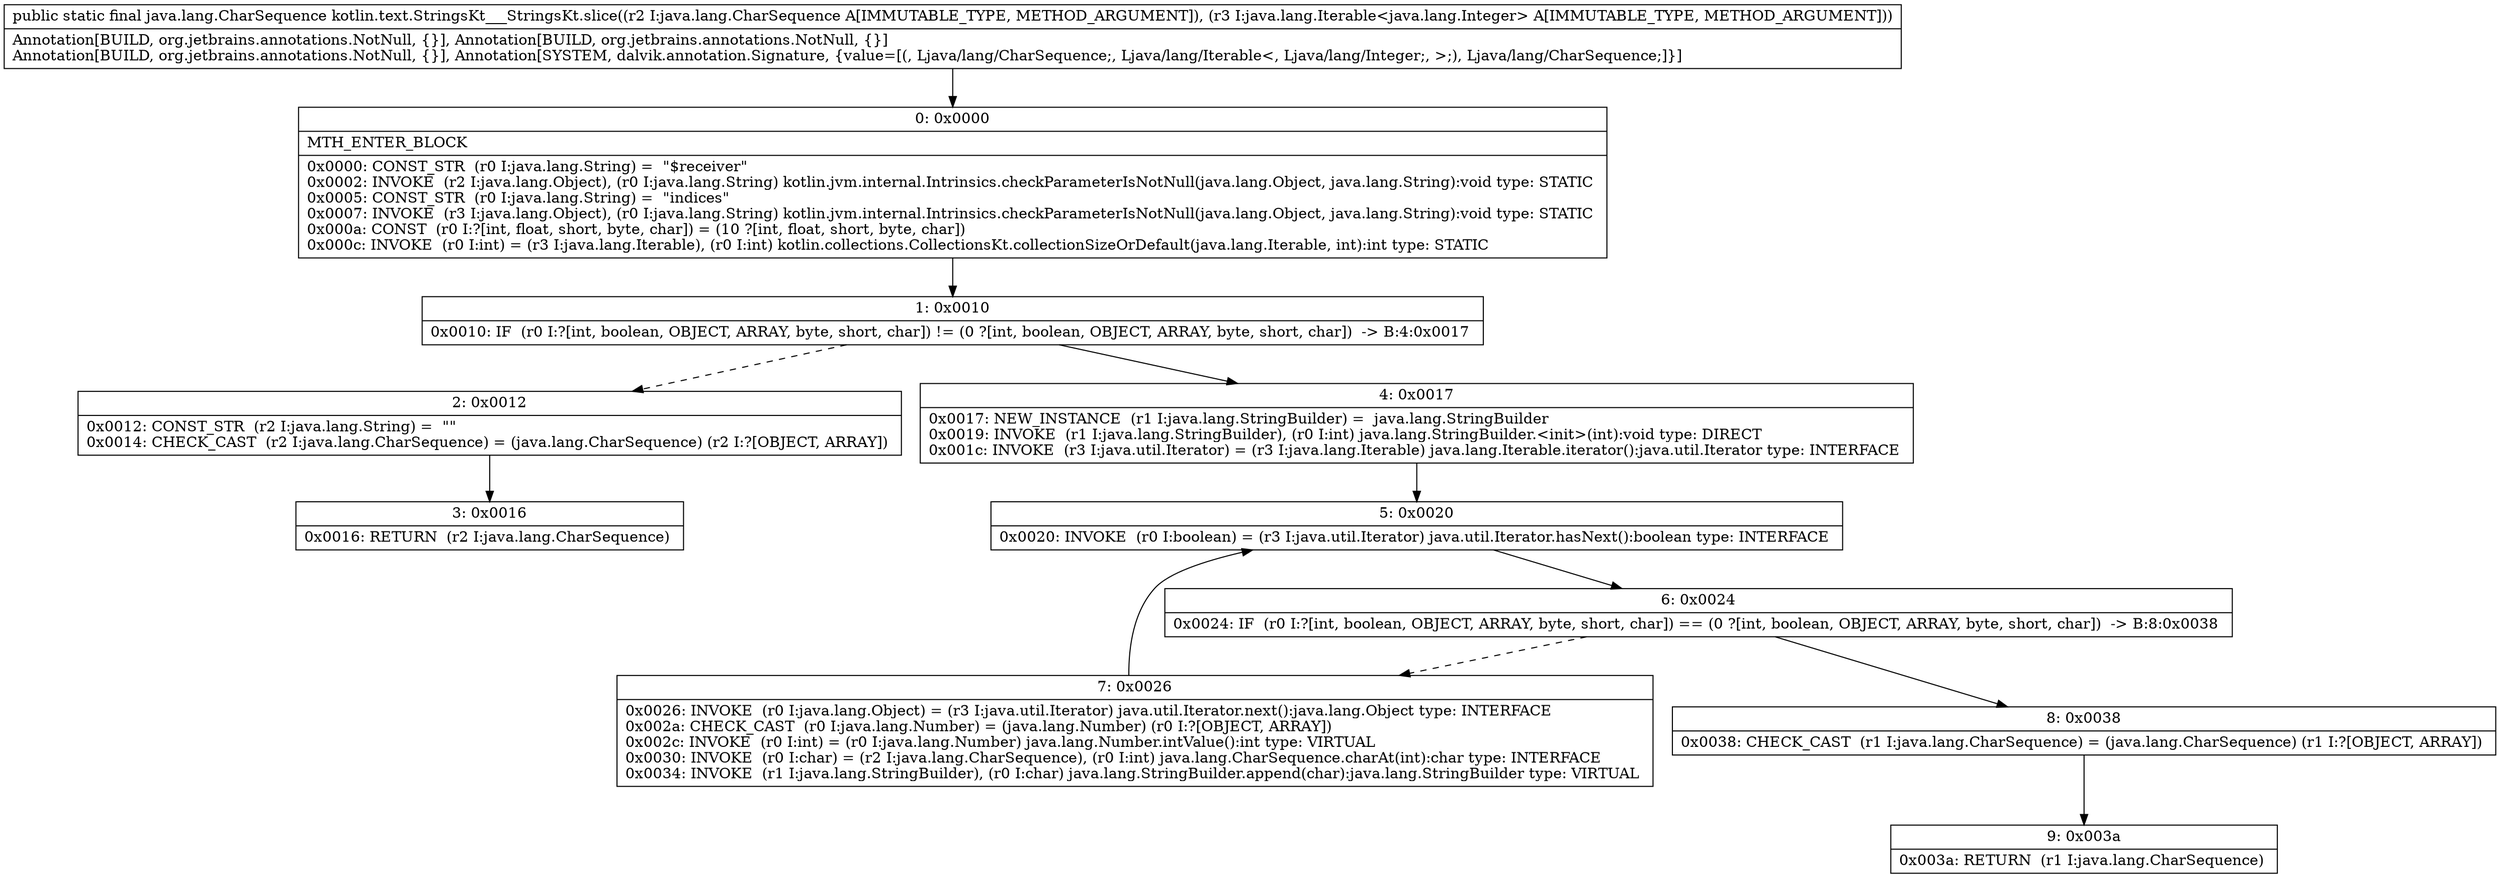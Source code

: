 digraph "CFG forkotlin.text.StringsKt___StringsKt.slice(Ljava\/lang\/CharSequence;Ljava\/lang\/Iterable;)Ljava\/lang\/CharSequence;" {
Node_0 [shape=record,label="{0\:\ 0x0000|MTH_ENTER_BLOCK\l|0x0000: CONST_STR  (r0 I:java.lang.String) =  \"$receiver\" \l0x0002: INVOKE  (r2 I:java.lang.Object), (r0 I:java.lang.String) kotlin.jvm.internal.Intrinsics.checkParameterIsNotNull(java.lang.Object, java.lang.String):void type: STATIC \l0x0005: CONST_STR  (r0 I:java.lang.String) =  \"indices\" \l0x0007: INVOKE  (r3 I:java.lang.Object), (r0 I:java.lang.String) kotlin.jvm.internal.Intrinsics.checkParameterIsNotNull(java.lang.Object, java.lang.String):void type: STATIC \l0x000a: CONST  (r0 I:?[int, float, short, byte, char]) = (10 ?[int, float, short, byte, char]) \l0x000c: INVOKE  (r0 I:int) = (r3 I:java.lang.Iterable), (r0 I:int) kotlin.collections.CollectionsKt.collectionSizeOrDefault(java.lang.Iterable, int):int type: STATIC \l}"];
Node_1 [shape=record,label="{1\:\ 0x0010|0x0010: IF  (r0 I:?[int, boolean, OBJECT, ARRAY, byte, short, char]) != (0 ?[int, boolean, OBJECT, ARRAY, byte, short, char])  \-\> B:4:0x0017 \l}"];
Node_2 [shape=record,label="{2\:\ 0x0012|0x0012: CONST_STR  (r2 I:java.lang.String) =  \"\" \l0x0014: CHECK_CAST  (r2 I:java.lang.CharSequence) = (java.lang.CharSequence) (r2 I:?[OBJECT, ARRAY]) \l}"];
Node_3 [shape=record,label="{3\:\ 0x0016|0x0016: RETURN  (r2 I:java.lang.CharSequence) \l}"];
Node_4 [shape=record,label="{4\:\ 0x0017|0x0017: NEW_INSTANCE  (r1 I:java.lang.StringBuilder) =  java.lang.StringBuilder \l0x0019: INVOKE  (r1 I:java.lang.StringBuilder), (r0 I:int) java.lang.StringBuilder.\<init\>(int):void type: DIRECT \l0x001c: INVOKE  (r3 I:java.util.Iterator) = (r3 I:java.lang.Iterable) java.lang.Iterable.iterator():java.util.Iterator type: INTERFACE \l}"];
Node_5 [shape=record,label="{5\:\ 0x0020|0x0020: INVOKE  (r0 I:boolean) = (r3 I:java.util.Iterator) java.util.Iterator.hasNext():boolean type: INTERFACE \l}"];
Node_6 [shape=record,label="{6\:\ 0x0024|0x0024: IF  (r0 I:?[int, boolean, OBJECT, ARRAY, byte, short, char]) == (0 ?[int, boolean, OBJECT, ARRAY, byte, short, char])  \-\> B:8:0x0038 \l}"];
Node_7 [shape=record,label="{7\:\ 0x0026|0x0026: INVOKE  (r0 I:java.lang.Object) = (r3 I:java.util.Iterator) java.util.Iterator.next():java.lang.Object type: INTERFACE \l0x002a: CHECK_CAST  (r0 I:java.lang.Number) = (java.lang.Number) (r0 I:?[OBJECT, ARRAY]) \l0x002c: INVOKE  (r0 I:int) = (r0 I:java.lang.Number) java.lang.Number.intValue():int type: VIRTUAL \l0x0030: INVOKE  (r0 I:char) = (r2 I:java.lang.CharSequence), (r0 I:int) java.lang.CharSequence.charAt(int):char type: INTERFACE \l0x0034: INVOKE  (r1 I:java.lang.StringBuilder), (r0 I:char) java.lang.StringBuilder.append(char):java.lang.StringBuilder type: VIRTUAL \l}"];
Node_8 [shape=record,label="{8\:\ 0x0038|0x0038: CHECK_CAST  (r1 I:java.lang.CharSequence) = (java.lang.CharSequence) (r1 I:?[OBJECT, ARRAY]) \l}"];
Node_9 [shape=record,label="{9\:\ 0x003a|0x003a: RETURN  (r1 I:java.lang.CharSequence) \l}"];
MethodNode[shape=record,label="{public static final java.lang.CharSequence kotlin.text.StringsKt___StringsKt.slice((r2 I:java.lang.CharSequence A[IMMUTABLE_TYPE, METHOD_ARGUMENT]), (r3 I:java.lang.Iterable\<java.lang.Integer\> A[IMMUTABLE_TYPE, METHOD_ARGUMENT]))  | Annotation[BUILD, org.jetbrains.annotations.NotNull, \{\}], Annotation[BUILD, org.jetbrains.annotations.NotNull, \{\}]\lAnnotation[BUILD, org.jetbrains.annotations.NotNull, \{\}], Annotation[SYSTEM, dalvik.annotation.Signature, \{value=[(, Ljava\/lang\/CharSequence;, Ljava\/lang\/Iterable\<, Ljava\/lang\/Integer;, \>;), Ljava\/lang\/CharSequence;]\}]\l}"];
MethodNode -> Node_0;
Node_0 -> Node_1;
Node_1 -> Node_2[style=dashed];
Node_1 -> Node_4;
Node_2 -> Node_3;
Node_4 -> Node_5;
Node_5 -> Node_6;
Node_6 -> Node_7[style=dashed];
Node_6 -> Node_8;
Node_7 -> Node_5;
Node_8 -> Node_9;
}

